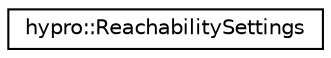 digraph "Graphical Class Hierarchy"
{
  edge [fontname="Helvetica",fontsize="10",labelfontname="Helvetica",labelfontsize="10"];
  node [fontname="Helvetica",fontsize="10",shape=record];
  rankdir="LR";
  Node1 [label="hypro::ReachabilitySettings",height=0.2,width=0.4,color="black", fillcolor="white", style="filled",URL="$structhypro_1_1ReachabilitySettings.html",tooltip="Struct for reachability analysis algorithm settings. "];
}
